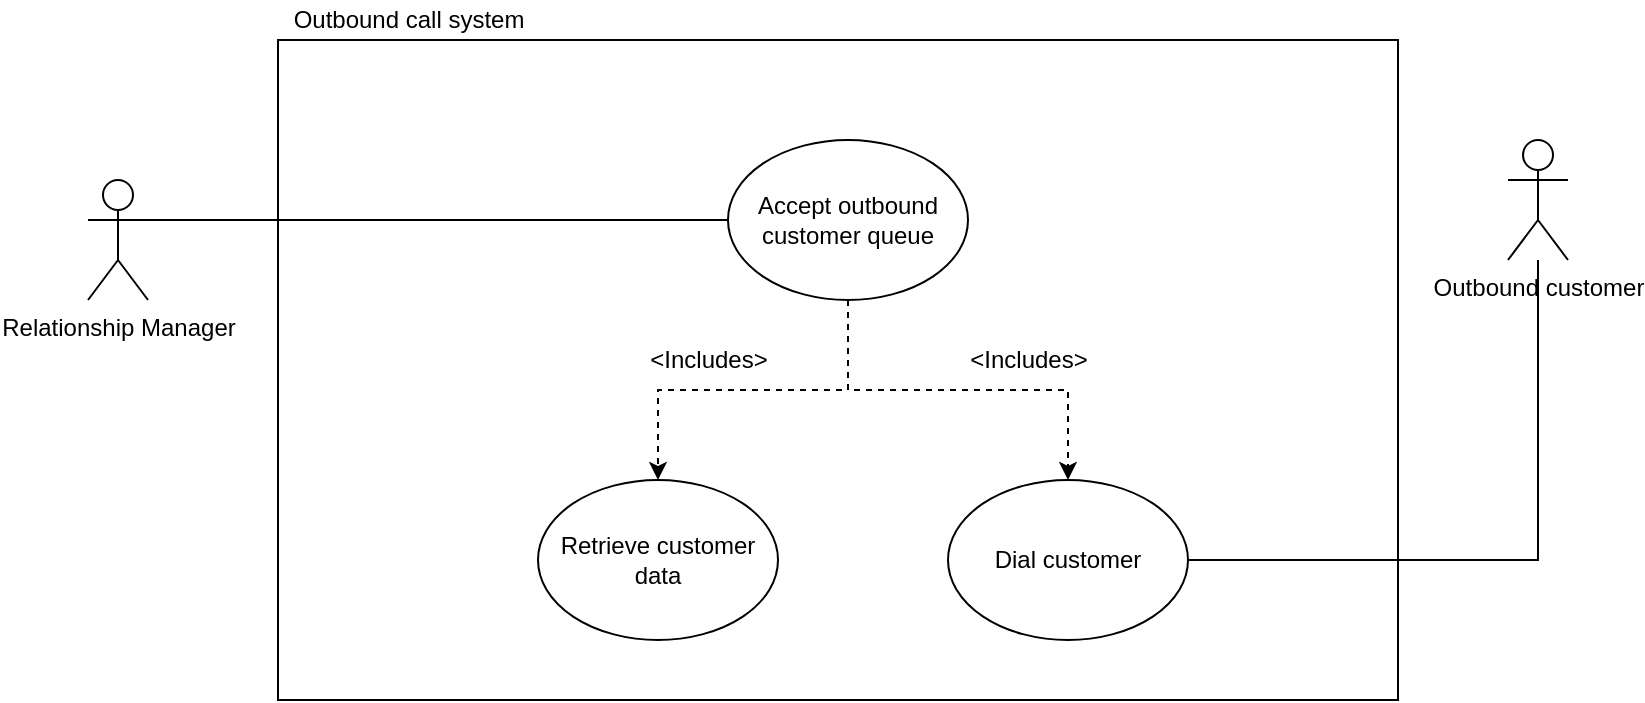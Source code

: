 <mxfile version="13.1.6" type="device"><diagram id="_Ru_41ERZgmBNynlm_lX" name="Page-1"><mxGraphModel dx="1422" dy="772" grid="1" gridSize="10" guides="1" tooltips="1" connect="1" arrows="1" fold="1" page="1" pageScale="1" pageWidth="850" pageHeight="1100" math="0" shadow="0"><root><mxCell id="0"/><mxCell id="1" parent="0"/><mxCell id="ME_K9aao0-Yn18ESVjCe-1" value="" style="rounded=0;whiteSpace=wrap;html=1;" vertex="1" parent="1"><mxGeometry x="145" y="110" width="560" height="330" as="geometry"/></mxCell><mxCell id="ME_K9aao0-Yn18ESVjCe-3" value="Outbound customer" style="shape=umlActor;verticalLabelPosition=bottom;labelBackgroundColor=#ffffff;verticalAlign=top;html=1;outlineConnect=0;" vertex="1" parent="1"><mxGeometry x="760" y="160" width="30" height="60" as="geometry"/></mxCell><mxCell id="ME_K9aao0-Yn18ESVjCe-11" style="edgeStyle=orthogonalEdgeStyle;rounded=0;orthogonalLoop=1;jettySize=auto;html=1;exitX=1;exitY=0.333;exitDx=0;exitDy=0;exitPerimeter=0;entryX=0;entryY=0.5;entryDx=0;entryDy=0;endArrow=none;endFill=0;" edge="1" parent="1" source="ME_K9aao0-Yn18ESVjCe-6" target="ME_K9aao0-Yn18ESVjCe-8"><mxGeometry relative="1" as="geometry"/></mxCell><mxCell id="ME_K9aao0-Yn18ESVjCe-6" value="Relationship Manager" style="shape=umlActor;verticalLabelPosition=bottom;labelBackgroundColor=#ffffff;verticalAlign=top;html=1;outlineConnect=0;" vertex="1" parent="1"><mxGeometry x="50" y="180" width="30" height="60" as="geometry"/></mxCell><mxCell id="ME_K9aao0-Yn18ESVjCe-7" value="Outbound call system" style="text;html=1;align=center;verticalAlign=middle;resizable=0;points=[];autosize=1;" vertex="1" parent="1"><mxGeometry x="145" y="90" width="130" height="20" as="geometry"/></mxCell><mxCell id="ME_K9aao0-Yn18ESVjCe-10" value="" style="edgeStyle=orthogonalEdgeStyle;rounded=0;orthogonalLoop=1;jettySize=auto;html=1;dashed=1;" edge="1" parent="1" source="ME_K9aao0-Yn18ESVjCe-8" target="ME_K9aao0-Yn18ESVjCe-9"><mxGeometry relative="1" as="geometry"/></mxCell><mxCell id="ME_K9aao0-Yn18ESVjCe-15" value="" style="edgeStyle=orthogonalEdgeStyle;rounded=0;orthogonalLoop=1;jettySize=auto;html=1;endArrow=classic;endFill=1;dashed=1;" edge="1" parent="1" source="ME_K9aao0-Yn18ESVjCe-8" target="ME_K9aao0-Yn18ESVjCe-14"><mxGeometry relative="1" as="geometry"/></mxCell><mxCell id="ME_K9aao0-Yn18ESVjCe-8" value="Accept outbound customer queue" style="ellipse;whiteSpace=wrap;html=1;" vertex="1" parent="1"><mxGeometry x="370" y="160" width="120" height="80" as="geometry"/></mxCell><mxCell id="ME_K9aao0-Yn18ESVjCe-14" value="Retrieve customer data" style="ellipse;whiteSpace=wrap;html=1;" vertex="1" parent="1"><mxGeometry x="275" y="330" width="120" height="80" as="geometry"/></mxCell><mxCell id="ME_K9aao0-Yn18ESVjCe-13" style="edgeStyle=orthogonalEdgeStyle;rounded=0;orthogonalLoop=1;jettySize=auto;html=1;exitX=1;exitY=0.5;exitDx=0;exitDy=0;endArrow=none;endFill=0;" edge="1" parent="1" source="ME_K9aao0-Yn18ESVjCe-9" target="ME_K9aao0-Yn18ESVjCe-3"><mxGeometry relative="1" as="geometry"/></mxCell><mxCell id="ME_K9aao0-Yn18ESVjCe-9" value="Dial customer" style="ellipse;whiteSpace=wrap;html=1;" vertex="1" parent="1"><mxGeometry x="480" y="330" width="120" height="80" as="geometry"/></mxCell><mxCell id="ME_K9aao0-Yn18ESVjCe-12" value="&amp;lt;Includes&amp;gt;" style="text;html=1;align=center;verticalAlign=middle;resizable=0;points=[];autosize=1;" vertex="1" parent="1"><mxGeometry x="485" y="260" width="70" height="20" as="geometry"/></mxCell><mxCell id="ME_K9aao0-Yn18ESVjCe-16" value="&amp;lt;Includes&amp;gt;" style="text;html=1;align=center;verticalAlign=middle;resizable=0;points=[];autosize=1;" vertex="1" parent="1"><mxGeometry x="325" y="260" width="70" height="20" as="geometry"/></mxCell></root></mxGraphModel></diagram></mxfile>